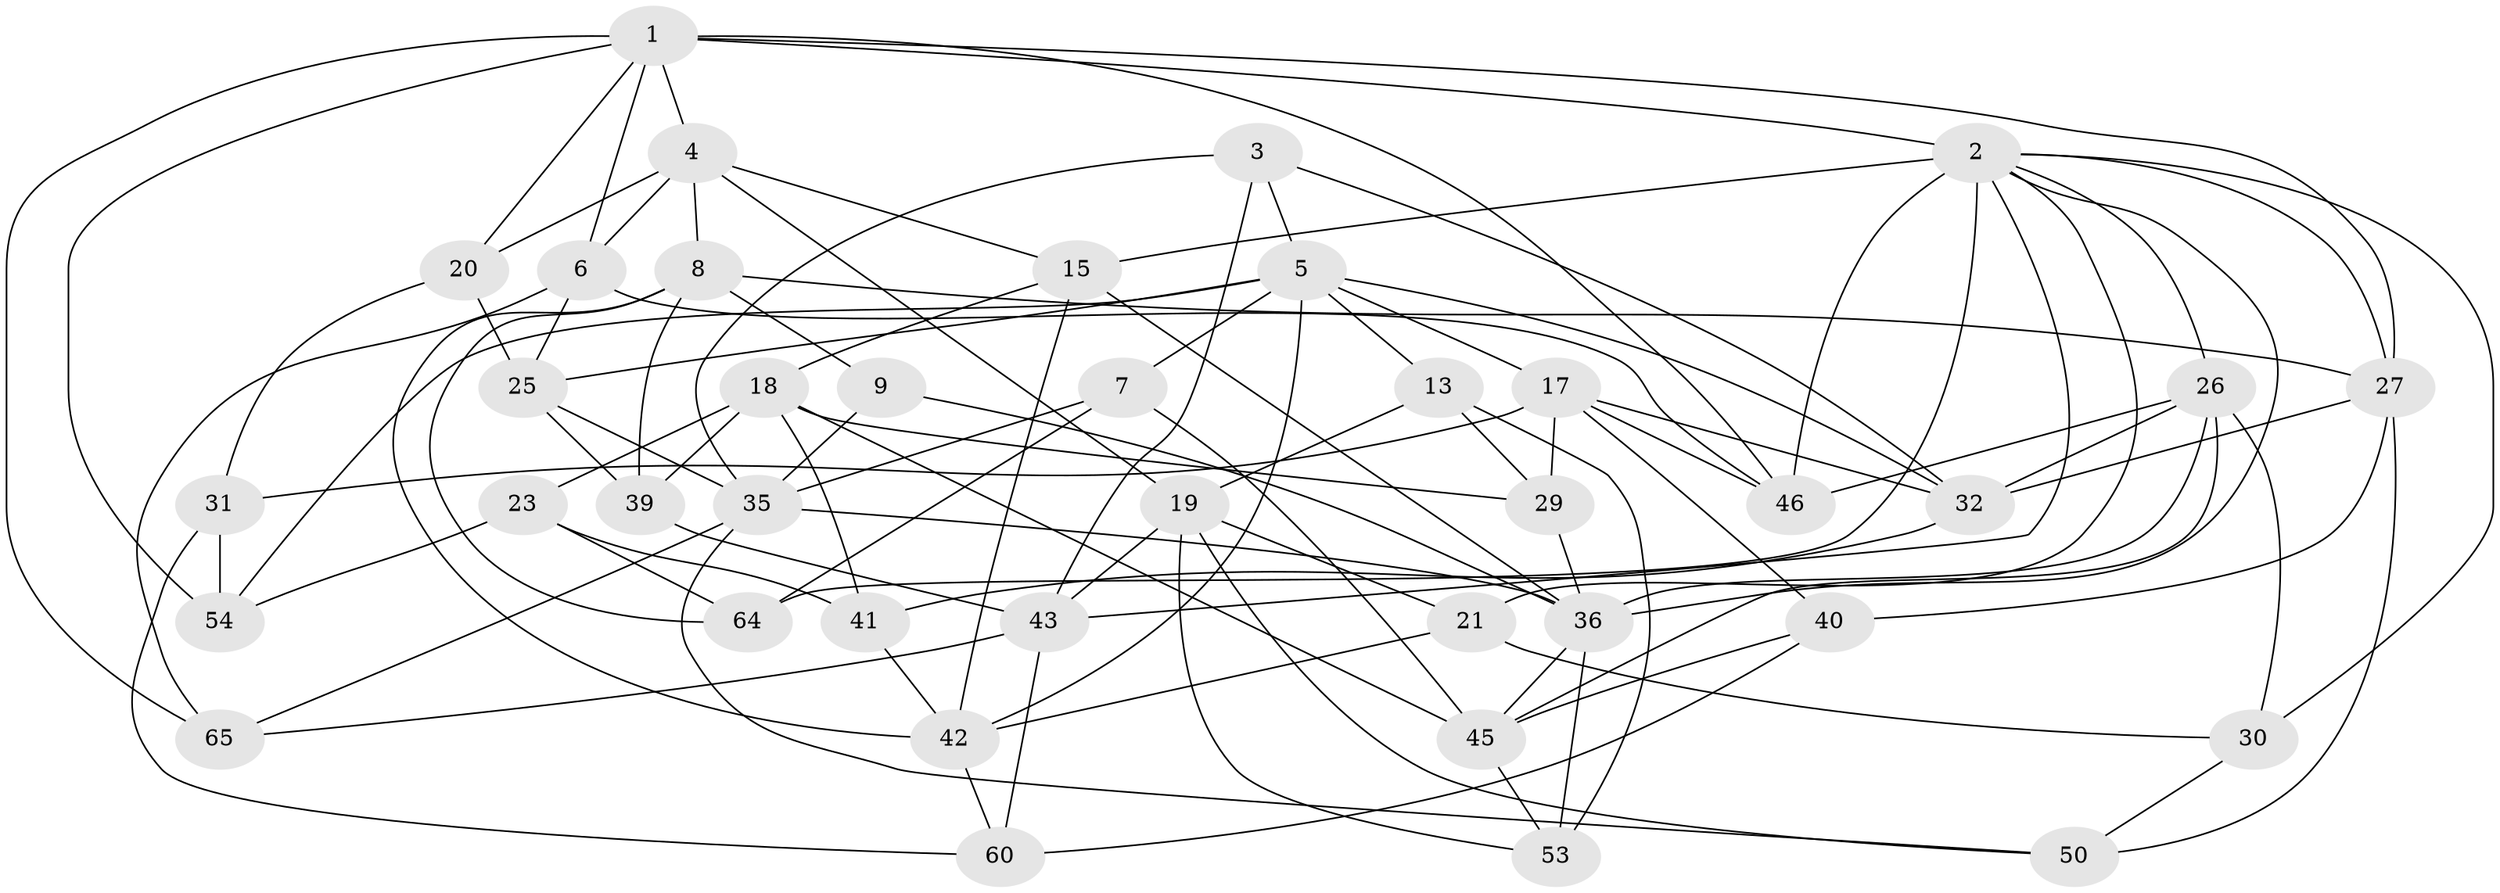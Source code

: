 // original degree distribution, {4: 1.0}
// Generated by graph-tools (version 1.1) at 2025/20/03/04/25 18:20:45]
// undirected, 39 vertices, 101 edges
graph export_dot {
graph [start="1"]
  node [color=gray90,style=filled];
  1 [super="+11+37"];
  2 [super="+59+16+10"];
  3;
  4 [super="+22"];
  5 [super="+24"];
  6 [super="+33"];
  7;
  8 [super="+14"];
  9;
  13;
  15 [super="+48"];
  17 [super="+57"];
  18 [super="+66"];
  19 [super="+34"];
  20;
  21;
  23;
  25 [super="+62"];
  26 [super="+49"];
  27 [super="+55"];
  29;
  30;
  31;
  32 [super="+52"];
  35 [super="+47"];
  36 [super="+38"];
  39;
  40;
  41;
  42 [super="+56"];
  43 [super="+44"];
  45 [super="+63"];
  46 [super="+58"];
  50;
  53;
  54;
  60;
  64;
  65;
  1 -- 65;
  1 -- 20;
  1 -- 54;
  1 -- 46;
  1 -- 4;
  1 -- 6;
  1 -- 27;
  1 -- 2;
  2 -- 15 [weight=2];
  2 -- 46 [weight=2];
  2 -- 36;
  2 -- 26;
  2 -- 27;
  2 -- 43;
  2 -- 64;
  2 -- 21;
  2 -- 30;
  3 -- 5;
  3 -- 35;
  3 -- 43;
  3 -- 32;
  4 -- 8;
  4 -- 20;
  4 -- 19;
  4 -- 6;
  4 -- 15;
  5 -- 32;
  5 -- 13;
  5 -- 7;
  5 -- 54;
  5 -- 42;
  5 -- 25;
  5 -- 17;
  6 -- 25 [weight=2];
  6 -- 65;
  6 -- 46;
  7 -- 64;
  7 -- 45;
  7 -- 35;
  8 -- 39;
  8 -- 9;
  8 -- 42;
  8 -- 64;
  8 -- 27;
  9 -- 35 [weight=2];
  9 -- 36;
  13 -- 53;
  13 -- 29;
  13 -- 19;
  15 -- 42;
  15 -- 18;
  15 -- 36;
  17 -- 31;
  17 -- 32;
  17 -- 29;
  17 -- 40;
  17 -- 46;
  18 -- 39;
  18 -- 29;
  18 -- 23;
  18 -- 41;
  18 -- 45;
  19 -- 53;
  19 -- 50;
  19 -- 21;
  19 -- 43;
  20 -- 25;
  20 -- 31;
  21 -- 30;
  21 -- 42;
  23 -- 64;
  23 -- 54;
  23 -- 41;
  25 -- 39;
  25 -- 35;
  26 -- 32;
  26 -- 45;
  26 -- 46;
  26 -- 36;
  26 -- 30;
  27 -- 50;
  27 -- 40;
  27 -- 32;
  29 -- 36;
  30 -- 50;
  31 -- 54;
  31 -- 60;
  32 -- 41;
  35 -- 65;
  35 -- 36;
  35 -- 50;
  36 -- 53;
  36 -- 45;
  39 -- 43;
  40 -- 60;
  40 -- 45;
  41 -- 42;
  42 -- 60;
  43 -- 65;
  43 -- 60;
  45 -- 53;
}
